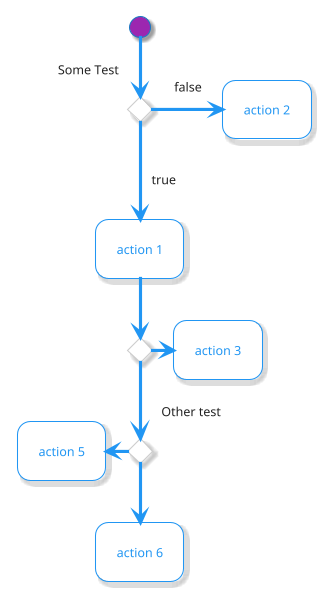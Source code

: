 @startuml
!theme materia-outline

(*) --> if "Some Test" then

  --> [true] "action 1"

  if "" then
    -> "action 3" as a3
  else
    if "Other test" then
      -left-> "action 5"
    else
      --> "action 6"
    endif
  endif

else
  ->[false] "action 2"


endif


@enduml







